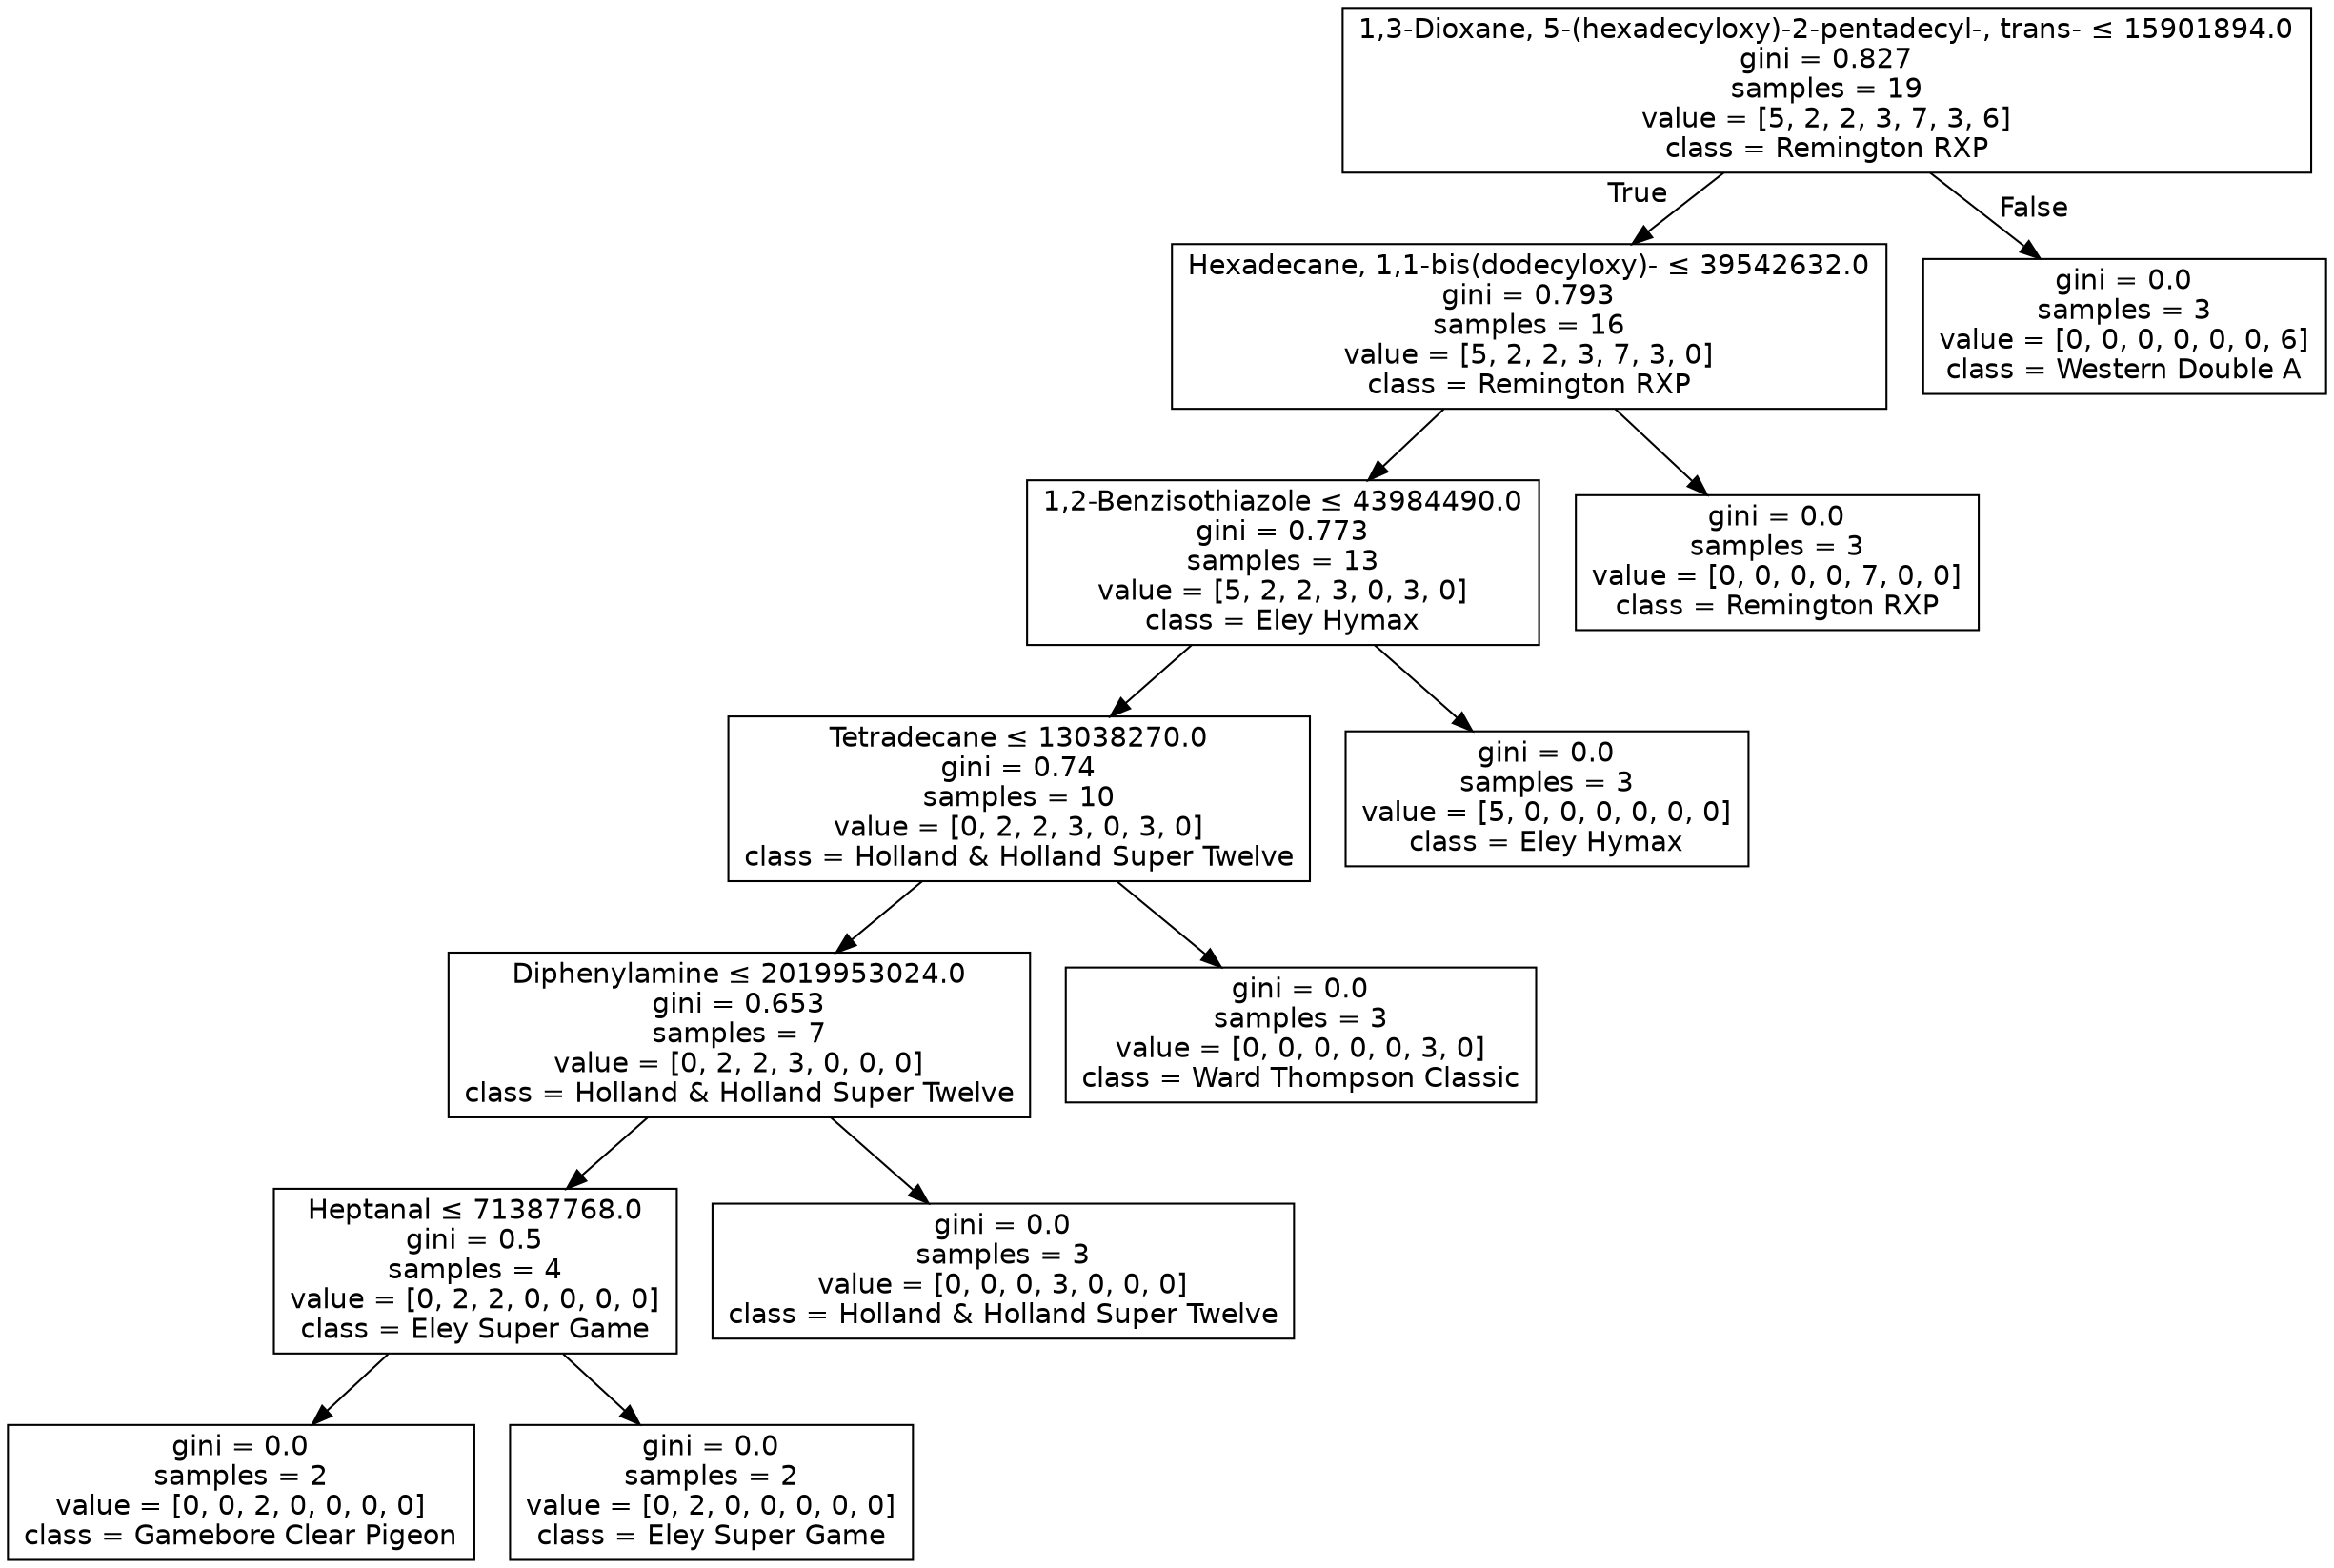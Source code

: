 digraph Tree {
node [shape=box, fontname="helvetica"] ;
edge [fontname="helvetica"] ;
0 [label=<1,3-Dioxane, 5-(hexadecyloxy)-2-pentadecyl-, trans- &le; 15901894.0<br/>gini = 0.827<br/>samples = 19<br/>value = [5, 2, 2, 3, 7, 3, 6]<br/>class = Remington RXP>] ;
1 [label=<Hexadecane, 1,1-bis(dodecyloxy)- &le; 39542632.0<br/>gini = 0.793<br/>samples = 16<br/>value = [5, 2, 2, 3, 7, 3, 0]<br/>class = Remington RXP>] ;
0 -> 1 [labeldistance=2.5, labelangle=45, headlabel="True"] ;
2 [label=<1,2-Benzisothiazole &le; 43984490.0<br/>gini = 0.773<br/>samples = 13<br/>value = [5, 2, 2, 3, 0, 3, 0]<br/>class = Eley Hymax>] ;
1 -> 2 ;
3 [label=<Tetradecane &le; 13038270.0<br/>gini = 0.74<br/>samples = 10<br/>value = [0, 2, 2, 3, 0, 3, 0]<br/>class = Holland &amp; Holland Super Twelve>] ;
2 -> 3 ;
4 [label=<Diphenylamine &le; 2019953024.0<br/>gini = 0.653<br/>samples = 7<br/>value = [0, 2, 2, 3, 0, 0, 0]<br/>class = Holland &amp; Holland Super Twelve>] ;
3 -> 4 ;
5 [label=<Heptanal &le; 71387768.0<br/>gini = 0.5<br/>samples = 4<br/>value = [0, 2, 2, 0, 0, 0, 0]<br/>class = Eley Super Game>] ;
4 -> 5 ;
6 [label=<gini = 0.0<br/>samples = 2<br/>value = [0, 0, 2, 0, 0, 0, 0]<br/>class = Gamebore Clear Pigeon>] ;
5 -> 6 ;
7 [label=<gini = 0.0<br/>samples = 2<br/>value = [0, 2, 0, 0, 0, 0, 0]<br/>class = Eley Super Game>] ;
5 -> 7 ;
8 [label=<gini = 0.0<br/>samples = 3<br/>value = [0, 0, 0, 3, 0, 0, 0]<br/>class = Holland &amp; Holland Super Twelve>] ;
4 -> 8 ;
9 [label=<gini = 0.0<br/>samples = 3<br/>value = [0, 0, 0, 0, 0, 3, 0]<br/>class = Ward Thompson Classic>] ;
3 -> 9 ;
10 [label=<gini = 0.0<br/>samples = 3<br/>value = [5, 0, 0, 0, 0, 0, 0]<br/>class = Eley Hymax>] ;
2 -> 10 ;
11 [label=<gini = 0.0<br/>samples = 3<br/>value = [0, 0, 0, 0, 7, 0, 0]<br/>class = Remington RXP>] ;
1 -> 11 ;
12 [label=<gini = 0.0<br/>samples = 3<br/>value = [0, 0, 0, 0, 0, 0, 6]<br/>class = Western Double A>] ;
0 -> 12 [labeldistance=2.5, labelangle=-45, headlabel="False"] ;
}
